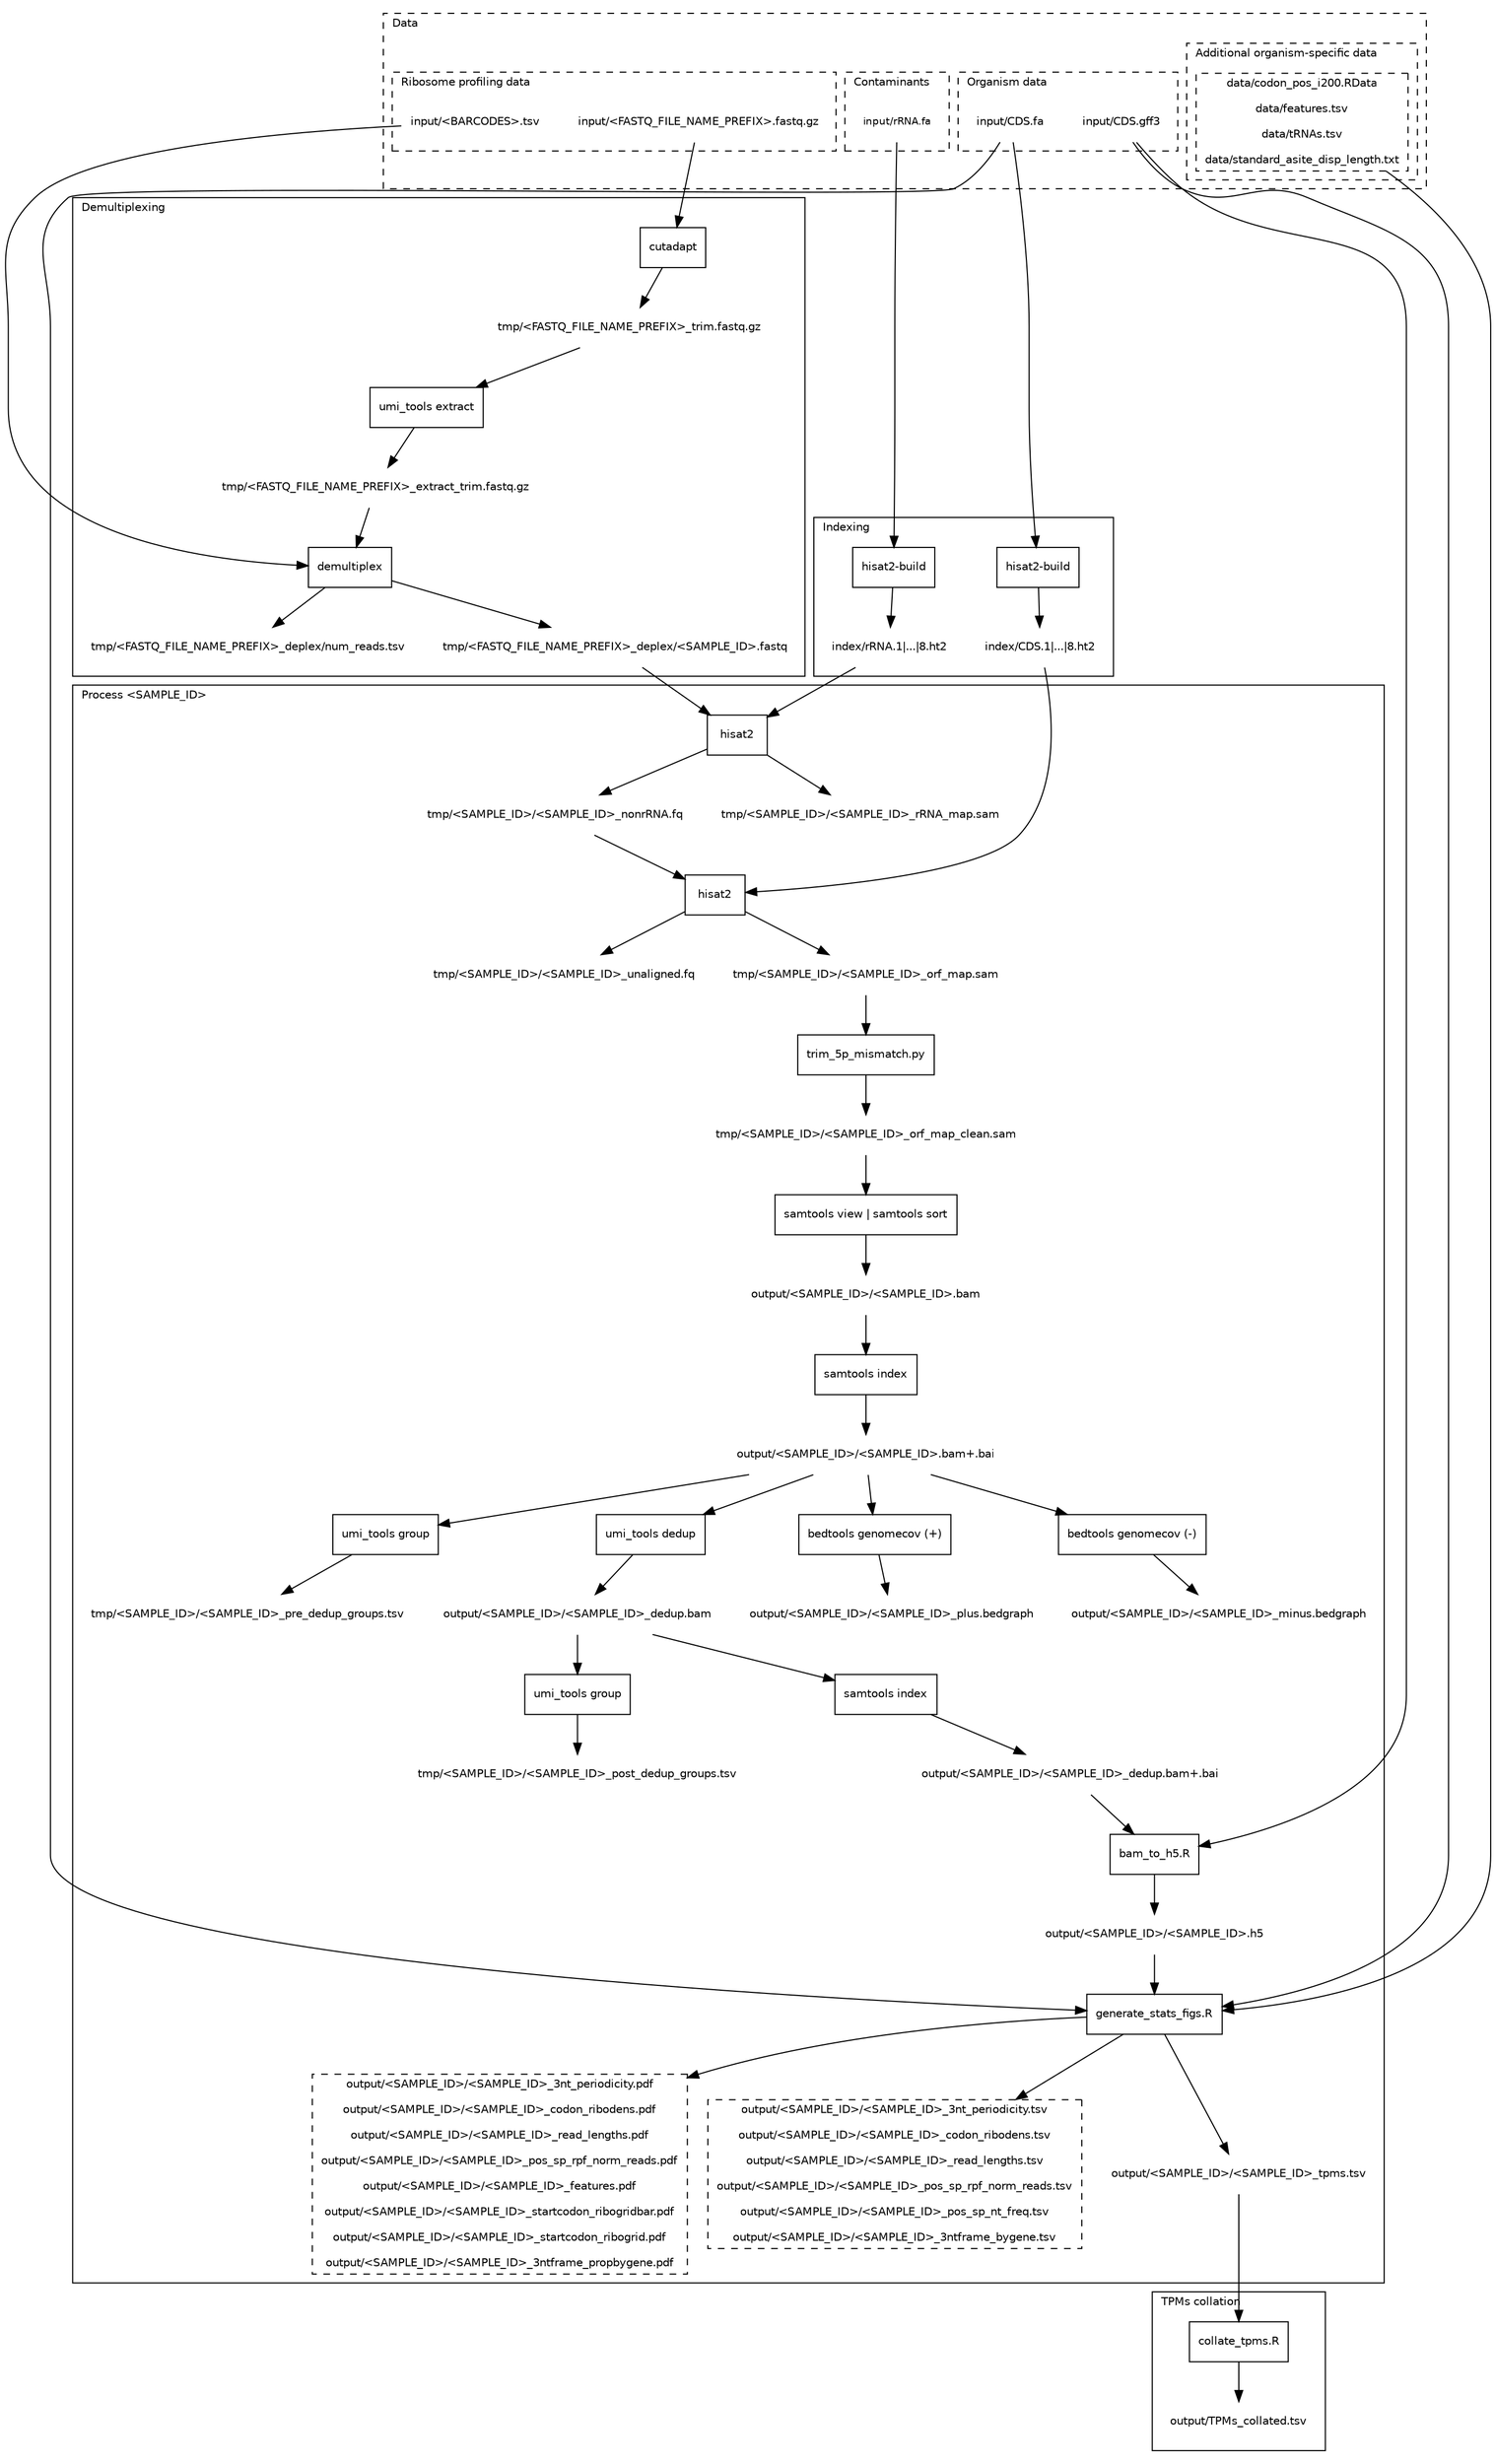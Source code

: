 digraph G {
  graph [ fontname=Helvetica, fontsize=10, compound=true ]
  node [ fontname=Helvetica, fontsize=10 ]
  edge [ fontname=Helvetica, fontsize=10 ]

  subgraph cluster_data {
    label = "Data"
    labeljust = "l"
    style = dashed

    subgraph cluster_organism {
      label = "Organism data"
      labeljust = "l"
      style = dashed

      "input/CDS.fa"  [shape=plaintext]
      "input/CDS.gff3" [shape=plaintext]
    }

    subgraph cluster_contaminants {
      label = "Contaminants"
      labeljust = "l"
      style = dashed

      "input/rRNA.fa"  [shape=plaintext, fontsize=9]
    }

    subgraph cluster_additional_organism {
      label = "Additional organism-specific data"
      labeljust = "l"
      style = dashed

      data [label="data/codon_pos_i200.RData\n
data/features.tsv\n
data/tRNAs.tsv\n
data/standard_asite_disp_length.txt"] [shape=box, style=dashed]
    }

    subgraph cluster_ribosome {
      label = "Ribosome profiling data"
      labeljust = "l"
      style = dashed

      "input/<FASTQ_FILE_NAME_PREFIX>.fastq.gz" [shape=plaintext]
      "input/<BARCODES>.tsv" [shape=plaintext]
    }
  }
  
  subgraph cluster_indexing {
    label = "Indexing"
    labeljust = "l"

    h2build1 [label="hisat2-build"] [shape=box]
    h2build2 [label="hisat2-build"] [shape=box]

    "index/rRNA.1|...|8.ht2" [shape=plaintext]
    "index/CDS.1|...|8.ht2" [shape=plaintext]

    "input/rRNA.fa" -> h2build1 -> "index/rRNA.1|...|8.ht2"
    "input/CDS.fa" -> h2build2 -> "index/CDS.1|...|8.ht2"
  }

  subgraph cluster_demultiplexing {
    label = "Demultiplexing"
    labeljust = "l"

    cut [label="cutadapt"] [shape=box]
    umi_extract [label="umi_tools extract"] [shape=box]
    demultiplex [labal="demultiplex_fastq.py"] [shape=box]

    "tmp/<FASTQ_FILE_NAME_PREFIX>_trim.fastq.gz" [shape=plaintext]
    "tmp/<FASTQ_FILE_NAME_PREFIX>_extract_trim.fastq.gz" [shape=plaintext]
    "tmp/<FASTQ_FILE_NAME_PREFIX>_deplex/num_reads.tsv" [shape=plaintext]
    "tmp/<FASTQ_FILE_NAME_PREFIX>_deplex/<SAMPLE_ID>.fastq" [shape=plaintext]

    "input/<FASTQ_FILE_NAME_PREFIX>.fastq.gz" -> cut -> "tmp/<FASTQ_FILE_NAME_PREFIX>_trim.fastq.gz"
    "tmp/<FASTQ_FILE_NAME_PREFIX>_trim.fastq.gz" -> umi_extract -> "tmp/<FASTQ_FILE_NAME_PREFIX>_extract_trim.fastq.gz"
    "input/<BARCODES>.tsv" -> demultiplex -> "tmp/<FASTQ_FILE_NAME_PREFIX>_deplex/num_reads.tsv"
    "tmp/<FASTQ_FILE_NAME_PREFIX>_extract_trim.fastq.gz" -> demultiplex
    demultiplex -> "tmp/<FASTQ_FILE_NAME_PREFIX>_deplex/<SAMPLE_ID>.fastq"
  }

  subgraph cluster_per_sample_processing {
    label = "Process <SAMPLE_ID>"
    labeljust = "l"

    h21 [label="hisat2"] [shape=box]
    h22 [label="hisat2"] [shape=box]
    samindex [label="samtools index"] [shape=box]
    samview [label="samtools view | samtools sort"] [shape=box]
    umi_pre_group [label="umi_tools group"] [shape=box]
    umi_dedup [label="umi_tools dedup"] [shape=box]
    umi_post_group [label="umi_tools group"] [shape=box]
    samindex_dedup [label="samtools index"] [shape=box]
    trim [label="trim_5p_mismatch.py"] [shape=box]
    bedplus [label="bedtools genomecov (+)"] [shape=box]
    bedminus [label="bedtools genomecov (-)"] [shape=box]
    bam2h5 [label="bam_to_h5.R"] [shape=box]
    statsfigs [label="generate_stats_figs.R"] [shape=box]

    "tmp/<SAMPLE_ID>/<SAMPLE_ID>_rRNA_map.sam" [shape=plaintext]
    "tmp/<SAMPLE_ID>/<SAMPLE_ID>_nonrRNA.fq" [shape=plaintext]
    "tmp/<SAMPLE_ID>/<SAMPLE_ID>_unaligned.fq" [shape=plaintext]
    "tmp/<SAMPLE_ID>/<SAMPLE_ID>_orf_map.sam" [shape=plaintext]
    "tmp/<SAMPLE_ID>/<SAMPLE_ID>_orf_map_clean.sam" [shape=plaintext]
    "tmp/<SAMPLE_ID>/<SAMPLE_ID>_pre_dedup_groups.tsv" [shape=plaintext]
    "tmp/<SAMPLE_ID>/<SAMPLE_ID>_post_dedup_groups.tsv" [shape=plaintext]
    "output/<SAMPLE_ID>/<SAMPLE_ID>.bam" [shape=plaintext]
    "output/<SAMPLE_ID>/<SAMPLE_ID>.bam+.bai" [shape=plaintext]
    "output/<SAMPLE_ID>/<SAMPLE_ID>_plus.bedgraph" [shape=plaintext]
    "output/<SAMPLE_ID>/<SAMPLE_ID>_minus.bedgraph" [shape=plaintext]
    "output/<SAMPLE_ID>/<SAMPLE_ID>_dedup.bam" [shape=plaintext]
    "output/<SAMPLE_ID>/<SAMPLE_ID>_dedup.bam+.bai" [shape=plaintext]
    "output/<SAMPLE_ID>/<SAMPLE_ID>.h5" [shape=plaintext]

    pdfs [label="output/<SAMPLE_ID>/<SAMPLE_ID>_3nt_periodicity.pdf\n
output/<SAMPLE_ID>/<SAMPLE_ID>_codon_ribodens.pdf\n
output/<SAMPLE_ID>/<SAMPLE_ID>_read_lengths.pdf\n
output/<SAMPLE_ID>/<SAMPLE_ID>_pos_sp_rpf_norm_reads.pdf\n
output/<SAMPLE_ID>/<SAMPLE_ID>_features.pdf\n
output/<SAMPLE_ID>/<SAMPLE_ID>_startcodon_ribogridbar.pdf\n
output/<SAMPLE_ID>/<SAMPLE_ID>_startcodon_ribogrid.pdf\n
output/<SAMPLE_ID>/<SAMPLE_ID>_3ntframe_propbygene.pdf
"] [shape=box, style=dashed]

    tsvs [label="output/<SAMPLE_ID>/<SAMPLE_ID>_3nt_periodicity.tsv\n
output/<SAMPLE_ID>/<SAMPLE_ID>_codon_ribodens.tsv\n
output/<SAMPLE_ID>/<SAMPLE_ID>_read_lengths.tsv\n
output/<SAMPLE_ID>/<SAMPLE_ID>_pos_sp_rpf_norm_reads.tsv\n
output/<SAMPLE_ID>/<SAMPLE_ID>_pos_sp_nt_freq.tsv\n
output/<SAMPLE_ID>/<SAMPLE_ID>_3ntframe_bygene.tsv
"] [shape=box, style=dashed]

    "output/<SAMPLE_ID>/<SAMPLE_ID>_tpms.tsv" [shape=plaintext]

    "tmp/<FASTQ_FILE_NAME_PREFIX>_deplex/<SAMPLE_ID>.fastq" -> h21
    "index/rRNA.1|...|8.ht2" -> h21
    h21 -> "tmp/<SAMPLE_ID>/<SAMPLE_ID>_rRNA_map.sam"
    h21 -> "tmp/<SAMPLE_ID>/<SAMPLE_ID>_nonrRNA.fq"

    "index/CDS.1|...|8.ht2" -> h22
    "tmp/<SAMPLE_ID>/<SAMPLE_ID>_nonrRNA.fq" -> h22
    h22 -> "tmp/<SAMPLE_ID>/<SAMPLE_ID>_unaligned.fq"
    h22 -> "tmp/<SAMPLE_ID>/<SAMPLE_ID>_orf_map.sam"

    "tmp/<SAMPLE_ID>/<SAMPLE_ID>_orf_map.sam" -> trim -> "tmp/<SAMPLE_ID>/<SAMPLE_ID>_orf_map_clean.sam"
    "tmp/<SAMPLE_ID>/<SAMPLE_ID>_orf_map_clean.sam" -> samview -> "output/<SAMPLE_ID>/<SAMPLE_ID>.bam"
    "output/<SAMPLE_ID>/<SAMPLE_ID>.bam" -> samindex
    samindex -> "output/<SAMPLE_ID>/<SAMPLE_ID>.bam+.bai"

    "output/<SAMPLE_ID>/<SAMPLE_ID>.bam+.bai" -> bedplus -> "output/<SAMPLE_ID>/<SAMPLE_ID>_plus.bedgraph"
    "output/<SAMPLE_ID>/<SAMPLE_ID>.bam+.bai" -> bedminus -> "output/<SAMPLE_ID>/<SAMPLE_ID>_minus.bedgraph"

    "output/<SAMPLE_ID>/<SAMPLE_ID>.bam+.bai" -> umi_pre_group -> "tmp/<SAMPLE_ID>/<SAMPLE_ID>_pre_dedup_groups.tsv"
    "output/<SAMPLE_ID>/<SAMPLE_ID>.bam+.bai" -> umi_dedup -> "output/<SAMPLE_ID>/<SAMPLE_ID>_dedup.bam"
    "output/<SAMPLE_ID>/<SAMPLE_ID>_dedup.bam" -> umi_post_group -> "tmp/<SAMPLE_ID>/<SAMPLE_ID>_post_dedup_groups.tsv"

    "output/<SAMPLE_ID>/<SAMPLE_ID>_dedup.bam" -> samindex_dedup -> "output/<SAMPLE_ID>/<SAMPLE_ID>_dedup.bam+.bai"  
    "output/<SAMPLE_ID>/<SAMPLE_ID>_dedup.bam+.bai" -> bam2h5
    "input/CDS.gff3" -> bam2h5
    bam2h5 -> "output/<SAMPLE_ID>/<SAMPLE_ID>.h5"

    "output/<SAMPLE_ID>/<SAMPLE_ID>.h5" -> statsfigs
    "input/CDS.fa" -> statsfigs
    "input/CDS.gff3" -> statsfigs
    data -> statsfigs

    statsfigs -> pdfs
    statsfigs -> tsvs
    statsfigs -> "output/<SAMPLE_ID>/<SAMPLE_ID>_tpms.tsv"
  }

  subgraph cluster_tpms_collation {
    label = "TPMs collation"
    labeljust = "l"

    collate [label="collate_tpms.R"] [shape=box]

    "output/TPMs_collated.tsv" [shape=plaintext]

    "output/<SAMPLE_ID>/<SAMPLE_ID>_tpms.tsv" -> collate
    collate -> "output/TPMs_collated.tsv"
  }
}
